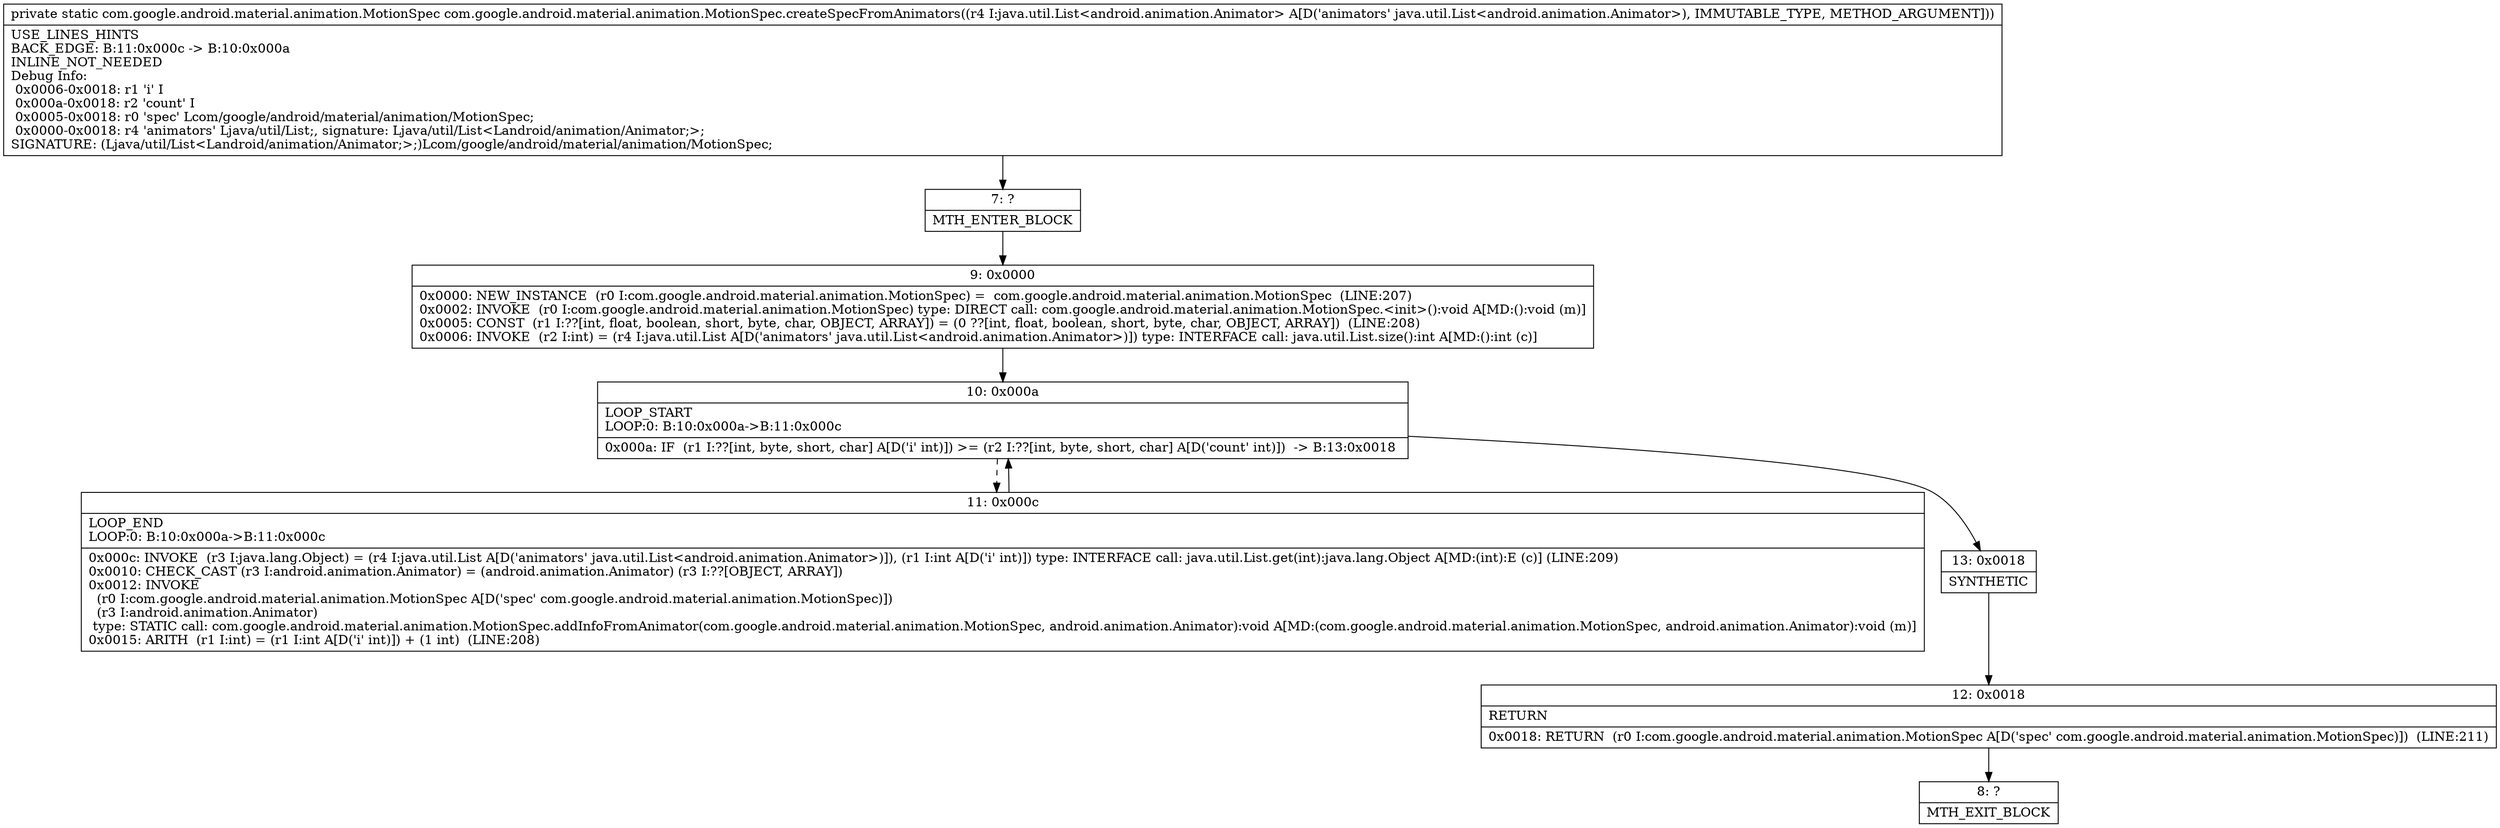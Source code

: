 digraph "CFG forcom.google.android.material.animation.MotionSpec.createSpecFromAnimators(Ljava\/util\/List;)Lcom\/google\/android\/material\/animation\/MotionSpec;" {
Node_7 [shape=record,label="{7\:\ ?|MTH_ENTER_BLOCK\l}"];
Node_9 [shape=record,label="{9\:\ 0x0000|0x0000: NEW_INSTANCE  (r0 I:com.google.android.material.animation.MotionSpec) =  com.google.android.material.animation.MotionSpec  (LINE:207)\l0x0002: INVOKE  (r0 I:com.google.android.material.animation.MotionSpec) type: DIRECT call: com.google.android.material.animation.MotionSpec.\<init\>():void A[MD:():void (m)]\l0x0005: CONST  (r1 I:??[int, float, boolean, short, byte, char, OBJECT, ARRAY]) = (0 ??[int, float, boolean, short, byte, char, OBJECT, ARRAY])  (LINE:208)\l0x0006: INVOKE  (r2 I:int) = (r4 I:java.util.List A[D('animators' java.util.List\<android.animation.Animator\>)]) type: INTERFACE call: java.util.List.size():int A[MD:():int (c)]\l}"];
Node_10 [shape=record,label="{10\:\ 0x000a|LOOP_START\lLOOP:0: B:10:0x000a\-\>B:11:0x000c\l|0x000a: IF  (r1 I:??[int, byte, short, char] A[D('i' int)]) \>= (r2 I:??[int, byte, short, char] A[D('count' int)])  \-\> B:13:0x0018 \l}"];
Node_11 [shape=record,label="{11\:\ 0x000c|LOOP_END\lLOOP:0: B:10:0x000a\-\>B:11:0x000c\l|0x000c: INVOKE  (r3 I:java.lang.Object) = (r4 I:java.util.List A[D('animators' java.util.List\<android.animation.Animator\>)]), (r1 I:int A[D('i' int)]) type: INTERFACE call: java.util.List.get(int):java.lang.Object A[MD:(int):E (c)] (LINE:209)\l0x0010: CHECK_CAST (r3 I:android.animation.Animator) = (android.animation.Animator) (r3 I:??[OBJECT, ARRAY]) \l0x0012: INVOKE  \l  (r0 I:com.google.android.material.animation.MotionSpec A[D('spec' com.google.android.material.animation.MotionSpec)])\l  (r3 I:android.animation.Animator)\l type: STATIC call: com.google.android.material.animation.MotionSpec.addInfoFromAnimator(com.google.android.material.animation.MotionSpec, android.animation.Animator):void A[MD:(com.google.android.material.animation.MotionSpec, android.animation.Animator):void (m)]\l0x0015: ARITH  (r1 I:int) = (r1 I:int A[D('i' int)]) + (1 int)  (LINE:208)\l}"];
Node_13 [shape=record,label="{13\:\ 0x0018|SYNTHETIC\l}"];
Node_12 [shape=record,label="{12\:\ 0x0018|RETURN\l|0x0018: RETURN  (r0 I:com.google.android.material.animation.MotionSpec A[D('spec' com.google.android.material.animation.MotionSpec)])  (LINE:211)\l}"];
Node_8 [shape=record,label="{8\:\ ?|MTH_EXIT_BLOCK\l}"];
MethodNode[shape=record,label="{private static com.google.android.material.animation.MotionSpec com.google.android.material.animation.MotionSpec.createSpecFromAnimators((r4 I:java.util.List\<android.animation.Animator\> A[D('animators' java.util.List\<android.animation.Animator\>), IMMUTABLE_TYPE, METHOD_ARGUMENT]))  | USE_LINES_HINTS\lBACK_EDGE: B:11:0x000c \-\> B:10:0x000a\lINLINE_NOT_NEEDED\lDebug Info:\l  0x0006\-0x0018: r1 'i' I\l  0x000a\-0x0018: r2 'count' I\l  0x0005\-0x0018: r0 'spec' Lcom\/google\/android\/material\/animation\/MotionSpec;\l  0x0000\-0x0018: r4 'animators' Ljava\/util\/List;, signature: Ljava\/util\/List\<Landroid\/animation\/Animator;\>;\lSIGNATURE: (Ljava\/util\/List\<Landroid\/animation\/Animator;\>;)Lcom\/google\/android\/material\/animation\/MotionSpec;\l}"];
MethodNode -> Node_7;Node_7 -> Node_9;
Node_9 -> Node_10;
Node_10 -> Node_11[style=dashed];
Node_10 -> Node_13;
Node_11 -> Node_10;
Node_13 -> Node_12;
Node_12 -> Node_8;
}

